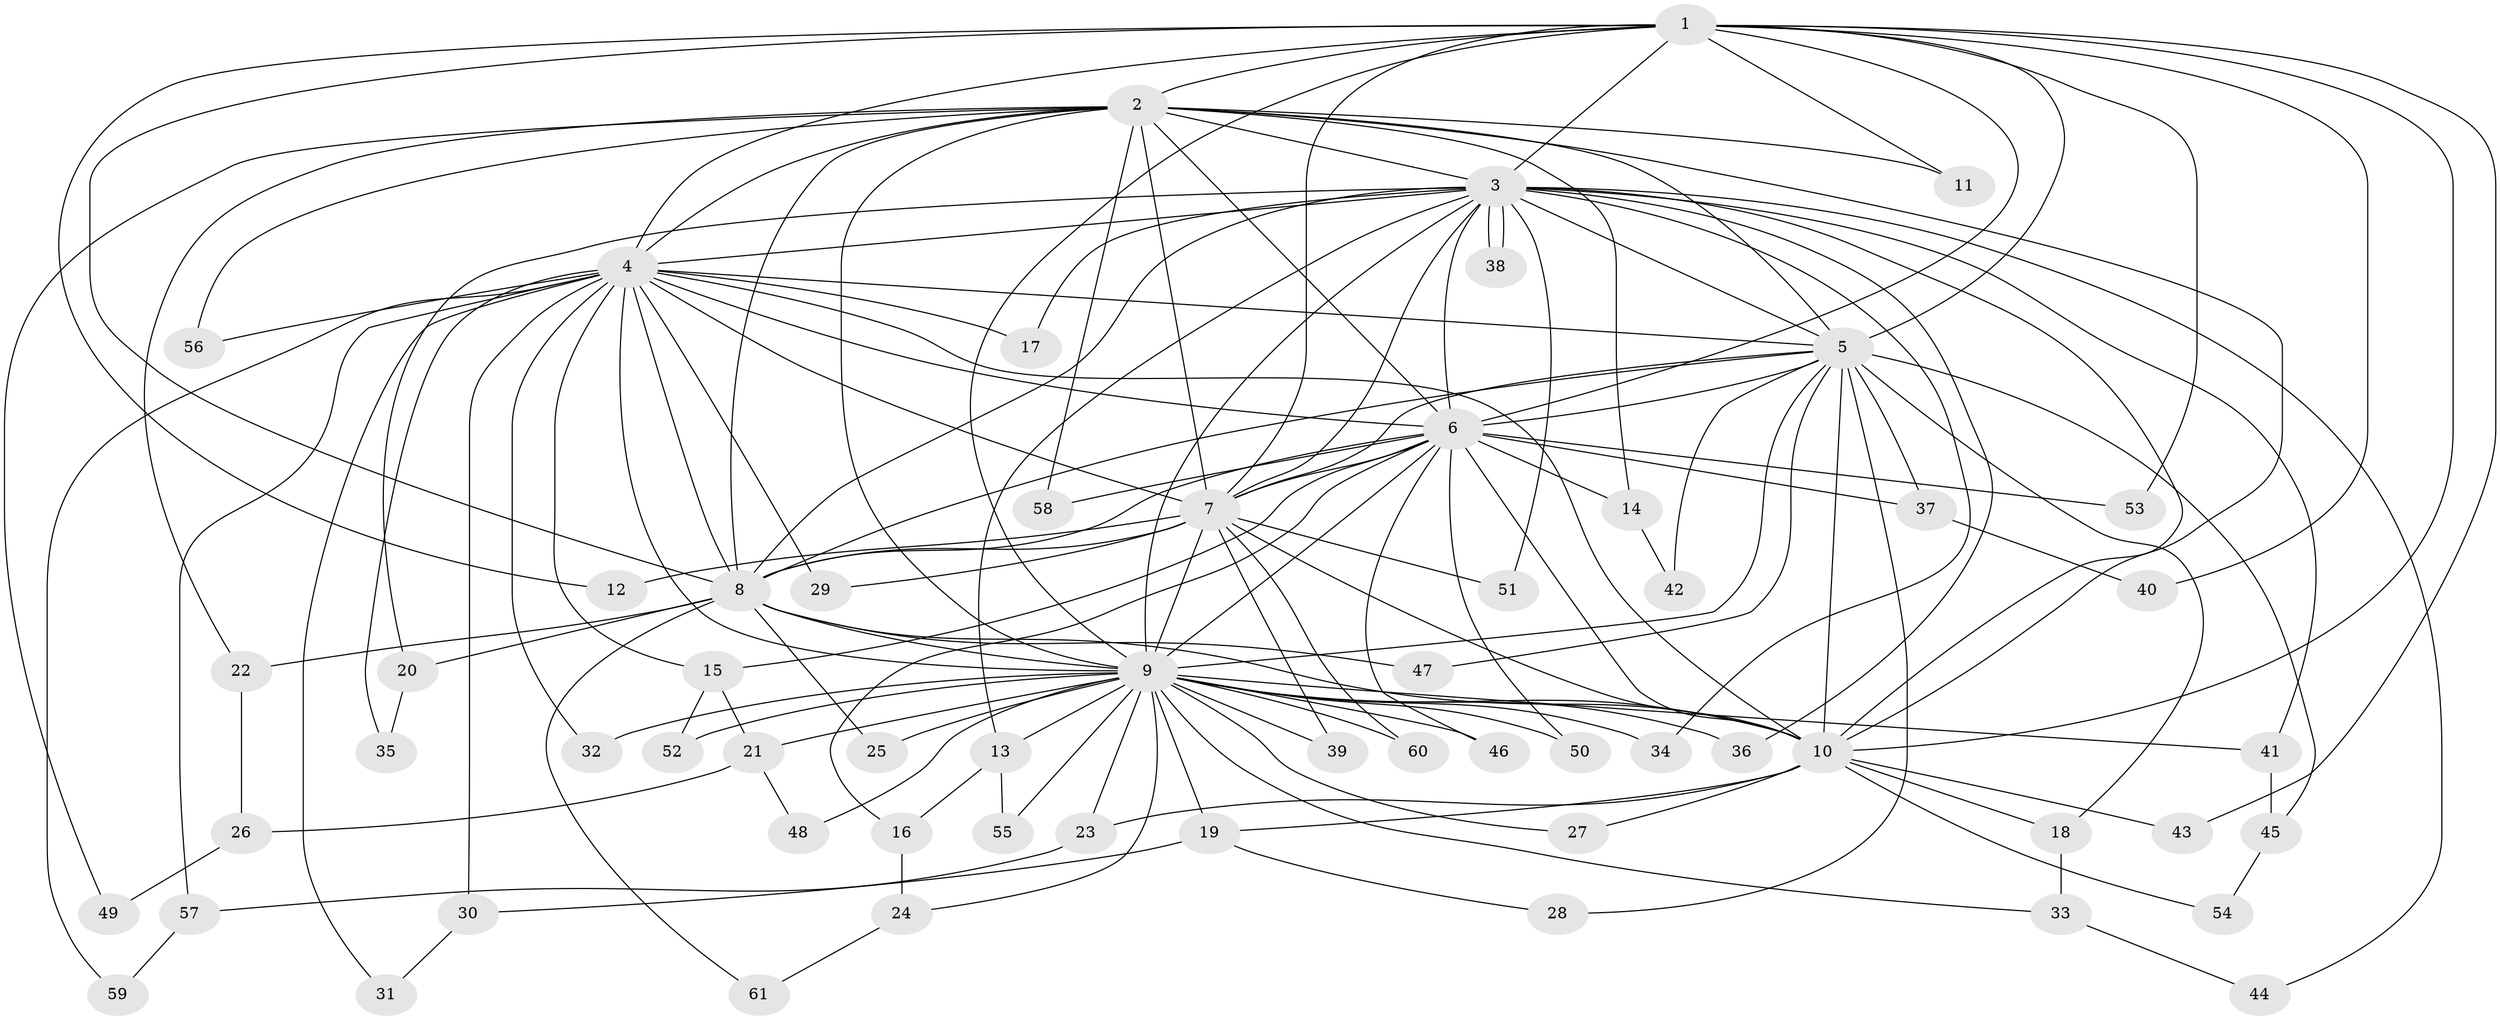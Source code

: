 // Generated by graph-tools (version 1.1) at 2025/11/02/27/25 16:11:08]
// undirected, 61 vertices, 147 edges
graph export_dot {
graph [start="1"]
  node [color=gray90,style=filled];
  1;
  2;
  3;
  4;
  5;
  6;
  7;
  8;
  9;
  10;
  11;
  12;
  13;
  14;
  15;
  16;
  17;
  18;
  19;
  20;
  21;
  22;
  23;
  24;
  25;
  26;
  27;
  28;
  29;
  30;
  31;
  32;
  33;
  34;
  35;
  36;
  37;
  38;
  39;
  40;
  41;
  42;
  43;
  44;
  45;
  46;
  47;
  48;
  49;
  50;
  51;
  52;
  53;
  54;
  55;
  56;
  57;
  58;
  59;
  60;
  61;
  1 -- 2;
  1 -- 3;
  1 -- 4;
  1 -- 5;
  1 -- 6;
  1 -- 7;
  1 -- 8;
  1 -- 9;
  1 -- 10;
  1 -- 11;
  1 -- 12;
  1 -- 40;
  1 -- 43;
  1 -- 53;
  2 -- 3;
  2 -- 4;
  2 -- 5;
  2 -- 6;
  2 -- 7;
  2 -- 8;
  2 -- 9;
  2 -- 10;
  2 -- 11;
  2 -- 14;
  2 -- 22;
  2 -- 49;
  2 -- 56;
  2 -- 58;
  3 -- 4;
  3 -- 5;
  3 -- 6;
  3 -- 7;
  3 -- 8;
  3 -- 9;
  3 -- 10;
  3 -- 13;
  3 -- 17;
  3 -- 20;
  3 -- 34;
  3 -- 36;
  3 -- 38;
  3 -- 38;
  3 -- 41;
  3 -- 44;
  3 -- 51;
  4 -- 5;
  4 -- 6;
  4 -- 7;
  4 -- 8;
  4 -- 9;
  4 -- 10;
  4 -- 15;
  4 -- 17;
  4 -- 29;
  4 -- 30;
  4 -- 31;
  4 -- 32;
  4 -- 35;
  4 -- 56;
  4 -- 57;
  4 -- 59;
  5 -- 6;
  5 -- 7;
  5 -- 8;
  5 -- 9;
  5 -- 10;
  5 -- 18;
  5 -- 28;
  5 -- 37;
  5 -- 42;
  5 -- 45;
  5 -- 47;
  6 -- 7;
  6 -- 8;
  6 -- 9;
  6 -- 10;
  6 -- 14;
  6 -- 15;
  6 -- 16;
  6 -- 37;
  6 -- 46;
  6 -- 50;
  6 -- 53;
  6 -- 58;
  7 -- 8;
  7 -- 9;
  7 -- 10;
  7 -- 12;
  7 -- 29;
  7 -- 39;
  7 -- 51;
  7 -- 60;
  8 -- 9;
  8 -- 10;
  8 -- 20;
  8 -- 22;
  8 -- 25;
  8 -- 47;
  8 -- 61;
  9 -- 10;
  9 -- 13;
  9 -- 19;
  9 -- 21;
  9 -- 23;
  9 -- 24;
  9 -- 25;
  9 -- 27;
  9 -- 32;
  9 -- 33;
  9 -- 34;
  9 -- 36;
  9 -- 39;
  9 -- 41;
  9 -- 46;
  9 -- 48;
  9 -- 50;
  9 -- 52;
  9 -- 55;
  9 -- 60;
  10 -- 18;
  10 -- 19;
  10 -- 23;
  10 -- 27;
  10 -- 43;
  10 -- 54;
  13 -- 16;
  13 -- 55;
  14 -- 42;
  15 -- 21;
  15 -- 52;
  16 -- 24;
  18 -- 33;
  19 -- 28;
  19 -- 30;
  20 -- 35;
  21 -- 26;
  21 -- 48;
  22 -- 26;
  23 -- 57;
  24 -- 61;
  26 -- 49;
  30 -- 31;
  33 -- 44;
  37 -- 40;
  41 -- 45;
  45 -- 54;
  57 -- 59;
}
